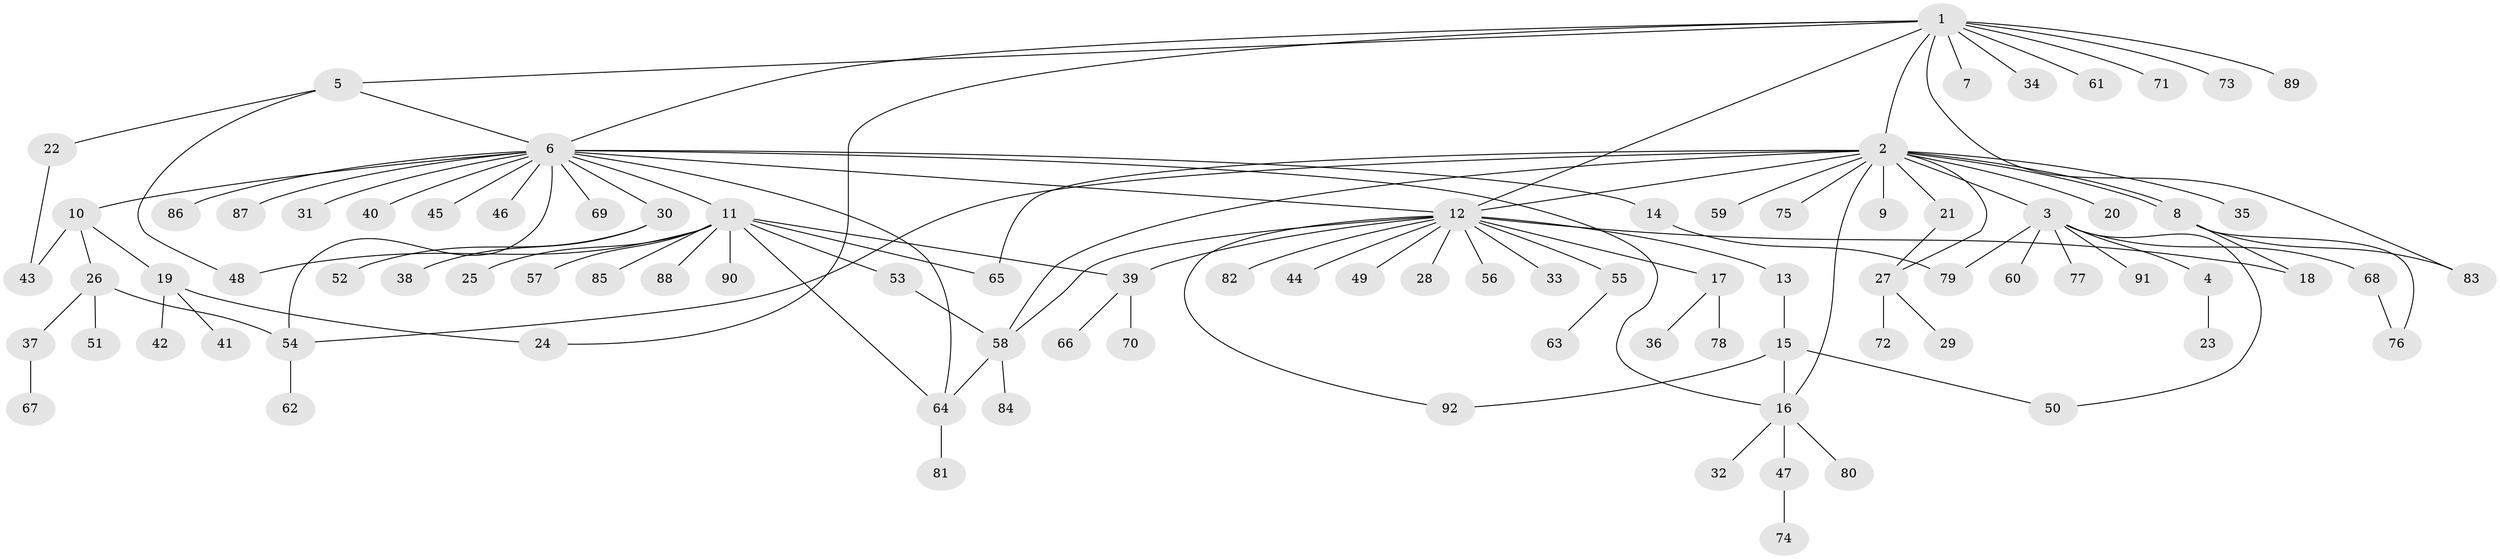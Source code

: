 // Generated by graph-tools (version 1.1) at 2025/35/03/09/25 02:35:32]
// undirected, 92 vertices, 115 edges
graph export_dot {
graph [start="1"]
  node [color=gray90,style=filled];
  1;
  2;
  3;
  4;
  5;
  6;
  7;
  8;
  9;
  10;
  11;
  12;
  13;
  14;
  15;
  16;
  17;
  18;
  19;
  20;
  21;
  22;
  23;
  24;
  25;
  26;
  27;
  28;
  29;
  30;
  31;
  32;
  33;
  34;
  35;
  36;
  37;
  38;
  39;
  40;
  41;
  42;
  43;
  44;
  45;
  46;
  47;
  48;
  49;
  50;
  51;
  52;
  53;
  54;
  55;
  56;
  57;
  58;
  59;
  60;
  61;
  62;
  63;
  64;
  65;
  66;
  67;
  68;
  69;
  70;
  71;
  72;
  73;
  74;
  75;
  76;
  77;
  78;
  79;
  80;
  81;
  82;
  83;
  84;
  85;
  86;
  87;
  88;
  89;
  90;
  91;
  92;
  1 -- 2;
  1 -- 5;
  1 -- 6;
  1 -- 7;
  1 -- 12;
  1 -- 24;
  1 -- 34;
  1 -- 61;
  1 -- 71;
  1 -- 73;
  1 -- 83;
  1 -- 89;
  2 -- 3;
  2 -- 8;
  2 -- 8;
  2 -- 9;
  2 -- 12;
  2 -- 16;
  2 -- 20;
  2 -- 21;
  2 -- 27;
  2 -- 35;
  2 -- 54;
  2 -- 58;
  2 -- 59;
  2 -- 65;
  2 -- 75;
  3 -- 4;
  3 -- 50;
  3 -- 60;
  3 -- 68;
  3 -- 77;
  3 -- 79;
  3 -- 91;
  4 -- 23;
  5 -- 6;
  5 -- 22;
  5 -- 48;
  6 -- 10;
  6 -- 11;
  6 -- 12;
  6 -- 14;
  6 -- 16;
  6 -- 30;
  6 -- 31;
  6 -- 40;
  6 -- 45;
  6 -- 46;
  6 -- 54;
  6 -- 64;
  6 -- 69;
  6 -- 86;
  6 -- 87;
  8 -- 18;
  8 -- 76;
  8 -- 83;
  10 -- 19;
  10 -- 26;
  10 -- 43;
  11 -- 25;
  11 -- 39;
  11 -- 48;
  11 -- 53;
  11 -- 57;
  11 -- 64;
  11 -- 65;
  11 -- 85;
  11 -- 88;
  11 -- 90;
  12 -- 13;
  12 -- 17;
  12 -- 18;
  12 -- 28;
  12 -- 33;
  12 -- 39;
  12 -- 44;
  12 -- 49;
  12 -- 55;
  12 -- 56;
  12 -- 58;
  12 -- 82;
  12 -- 92;
  13 -- 15;
  14 -- 79;
  15 -- 16;
  15 -- 50;
  15 -- 92;
  16 -- 32;
  16 -- 47;
  16 -- 80;
  17 -- 36;
  17 -- 78;
  19 -- 24;
  19 -- 41;
  19 -- 42;
  21 -- 27;
  22 -- 43;
  26 -- 37;
  26 -- 51;
  26 -- 54;
  27 -- 29;
  27 -- 72;
  30 -- 38;
  30 -- 52;
  37 -- 67;
  39 -- 66;
  39 -- 70;
  47 -- 74;
  53 -- 58;
  54 -- 62;
  55 -- 63;
  58 -- 64;
  58 -- 84;
  64 -- 81;
  68 -- 76;
}
